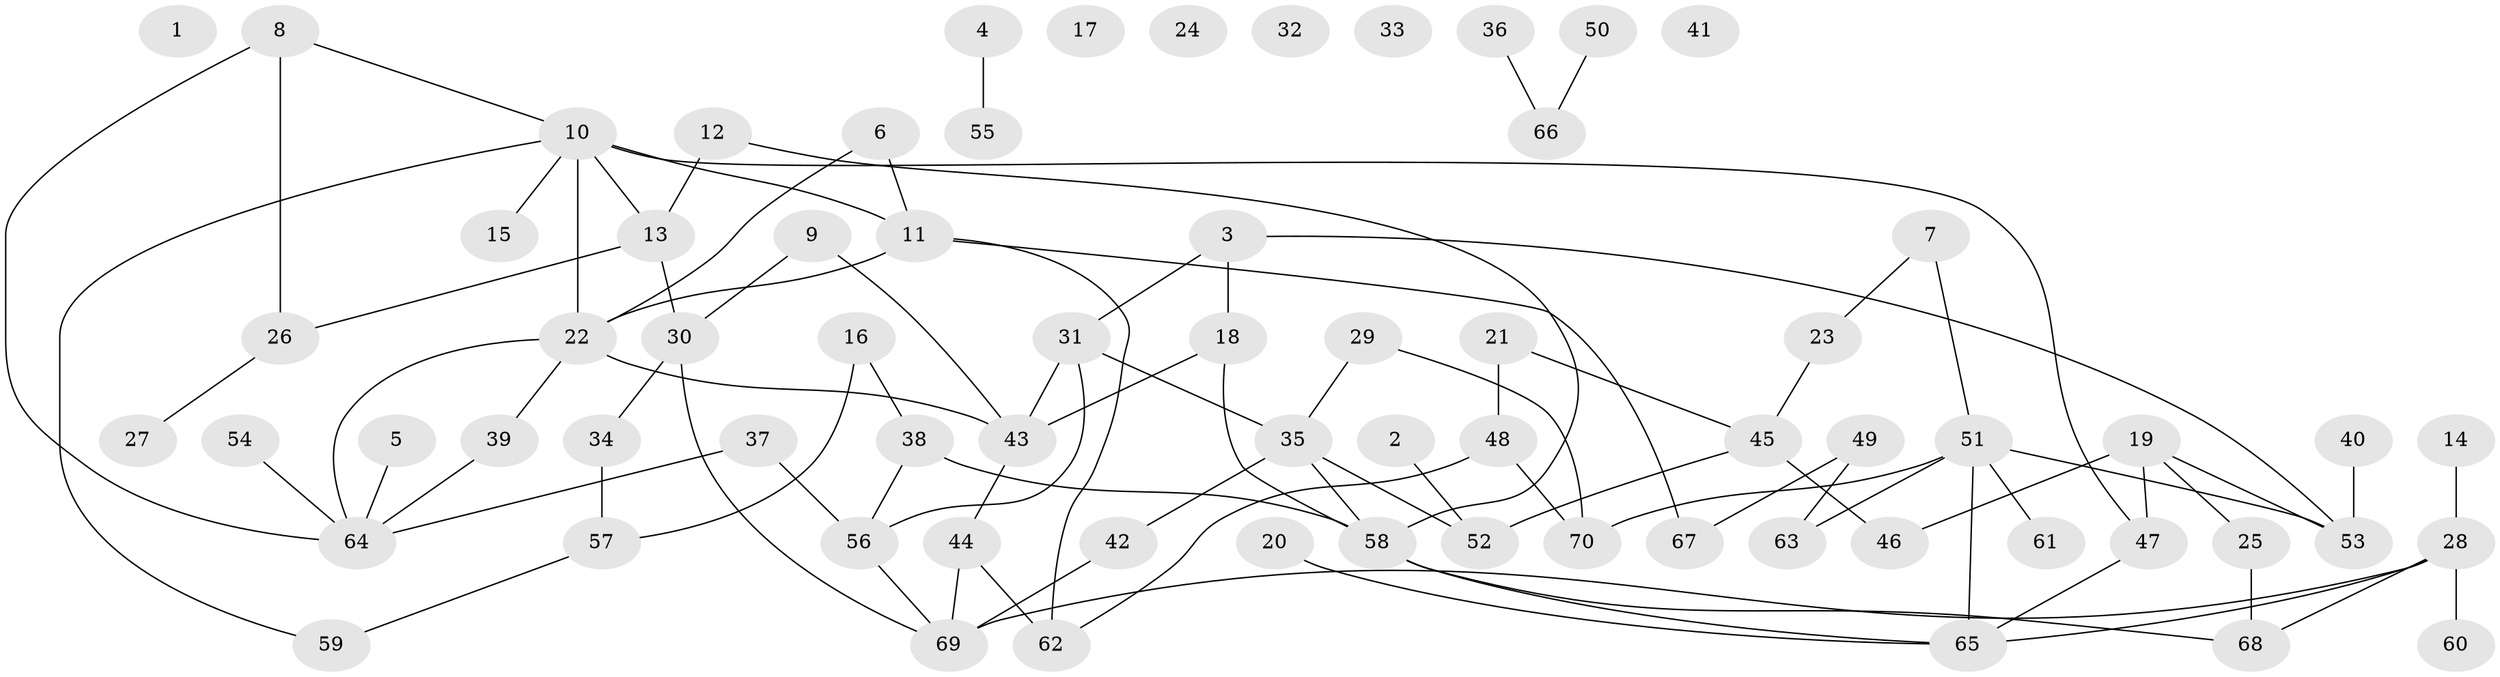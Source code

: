 // coarse degree distribution, {0: 0.14583333333333334, 1: 0.22916666666666666, 3: 0.08333333333333333, 2: 0.25, 6: 0.125, 9: 0.020833333333333332, 5: 0.08333333333333333, 7: 0.041666666666666664, 4: 0.020833333333333332}
// Generated by graph-tools (version 1.1) at 2025/23/03/03/25 07:23:27]
// undirected, 70 vertices, 90 edges
graph export_dot {
graph [start="1"]
  node [color=gray90,style=filled];
  1;
  2;
  3;
  4;
  5;
  6;
  7;
  8;
  9;
  10;
  11;
  12;
  13;
  14;
  15;
  16;
  17;
  18;
  19;
  20;
  21;
  22;
  23;
  24;
  25;
  26;
  27;
  28;
  29;
  30;
  31;
  32;
  33;
  34;
  35;
  36;
  37;
  38;
  39;
  40;
  41;
  42;
  43;
  44;
  45;
  46;
  47;
  48;
  49;
  50;
  51;
  52;
  53;
  54;
  55;
  56;
  57;
  58;
  59;
  60;
  61;
  62;
  63;
  64;
  65;
  66;
  67;
  68;
  69;
  70;
  2 -- 52;
  3 -- 18;
  3 -- 31;
  3 -- 53;
  4 -- 55;
  5 -- 64;
  6 -- 11;
  6 -- 22;
  7 -- 23;
  7 -- 51;
  8 -- 10;
  8 -- 26;
  8 -- 64;
  9 -- 30;
  9 -- 43;
  10 -- 11;
  10 -- 13;
  10 -- 15;
  10 -- 22;
  10 -- 47;
  10 -- 59;
  11 -- 22;
  11 -- 62;
  11 -- 67;
  12 -- 13;
  12 -- 58;
  13 -- 26;
  13 -- 30;
  14 -- 28;
  16 -- 38;
  16 -- 57;
  18 -- 43;
  18 -- 58;
  19 -- 25;
  19 -- 46;
  19 -- 47;
  19 -- 53;
  20 -- 65;
  21 -- 45;
  21 -- 48;
  22 -- 39;
  22 -- 43;
  22 -- 64;
  23 -- 45;
  25 -- 68;
  26 -- 27;
  28 -- 60;
  28 -- 65;
  28 -- 68;
  28 -- 69;
  29 -- 35;
  29 -- 70;
  30 -- 34;
  30 -- 69;
  31 -- 35;
  31 -- 43;
  31 -- 56;
  34 -- 57;
  35 -- 42;
  35 -- 52;
  35 -- 58;
  36 -- 66;
  37 -- 56;
  37 -- 64;
  38 -- 56;
  38 -- 58;
  39 -- 64;
  40 -- 53;
  42 -- 69;
  43 -- 44;
  44 -- 62;
  44 -- 69;
  45 -- 46;
  45 -- 52;
  47 -- 65;
  48 -- 62;
  48 -- 70;
  49 -- 63;
  49 -- 67;
  50 -- 66;
  51 -- 53;
  51 -- 61;
  51 -- 63;
  51 -- 65;
  51 -- 70;
  54 -- 64;
  56 -- 69;
  57 -- 59;
  58 -- 65;
  58 -- 68;
}
